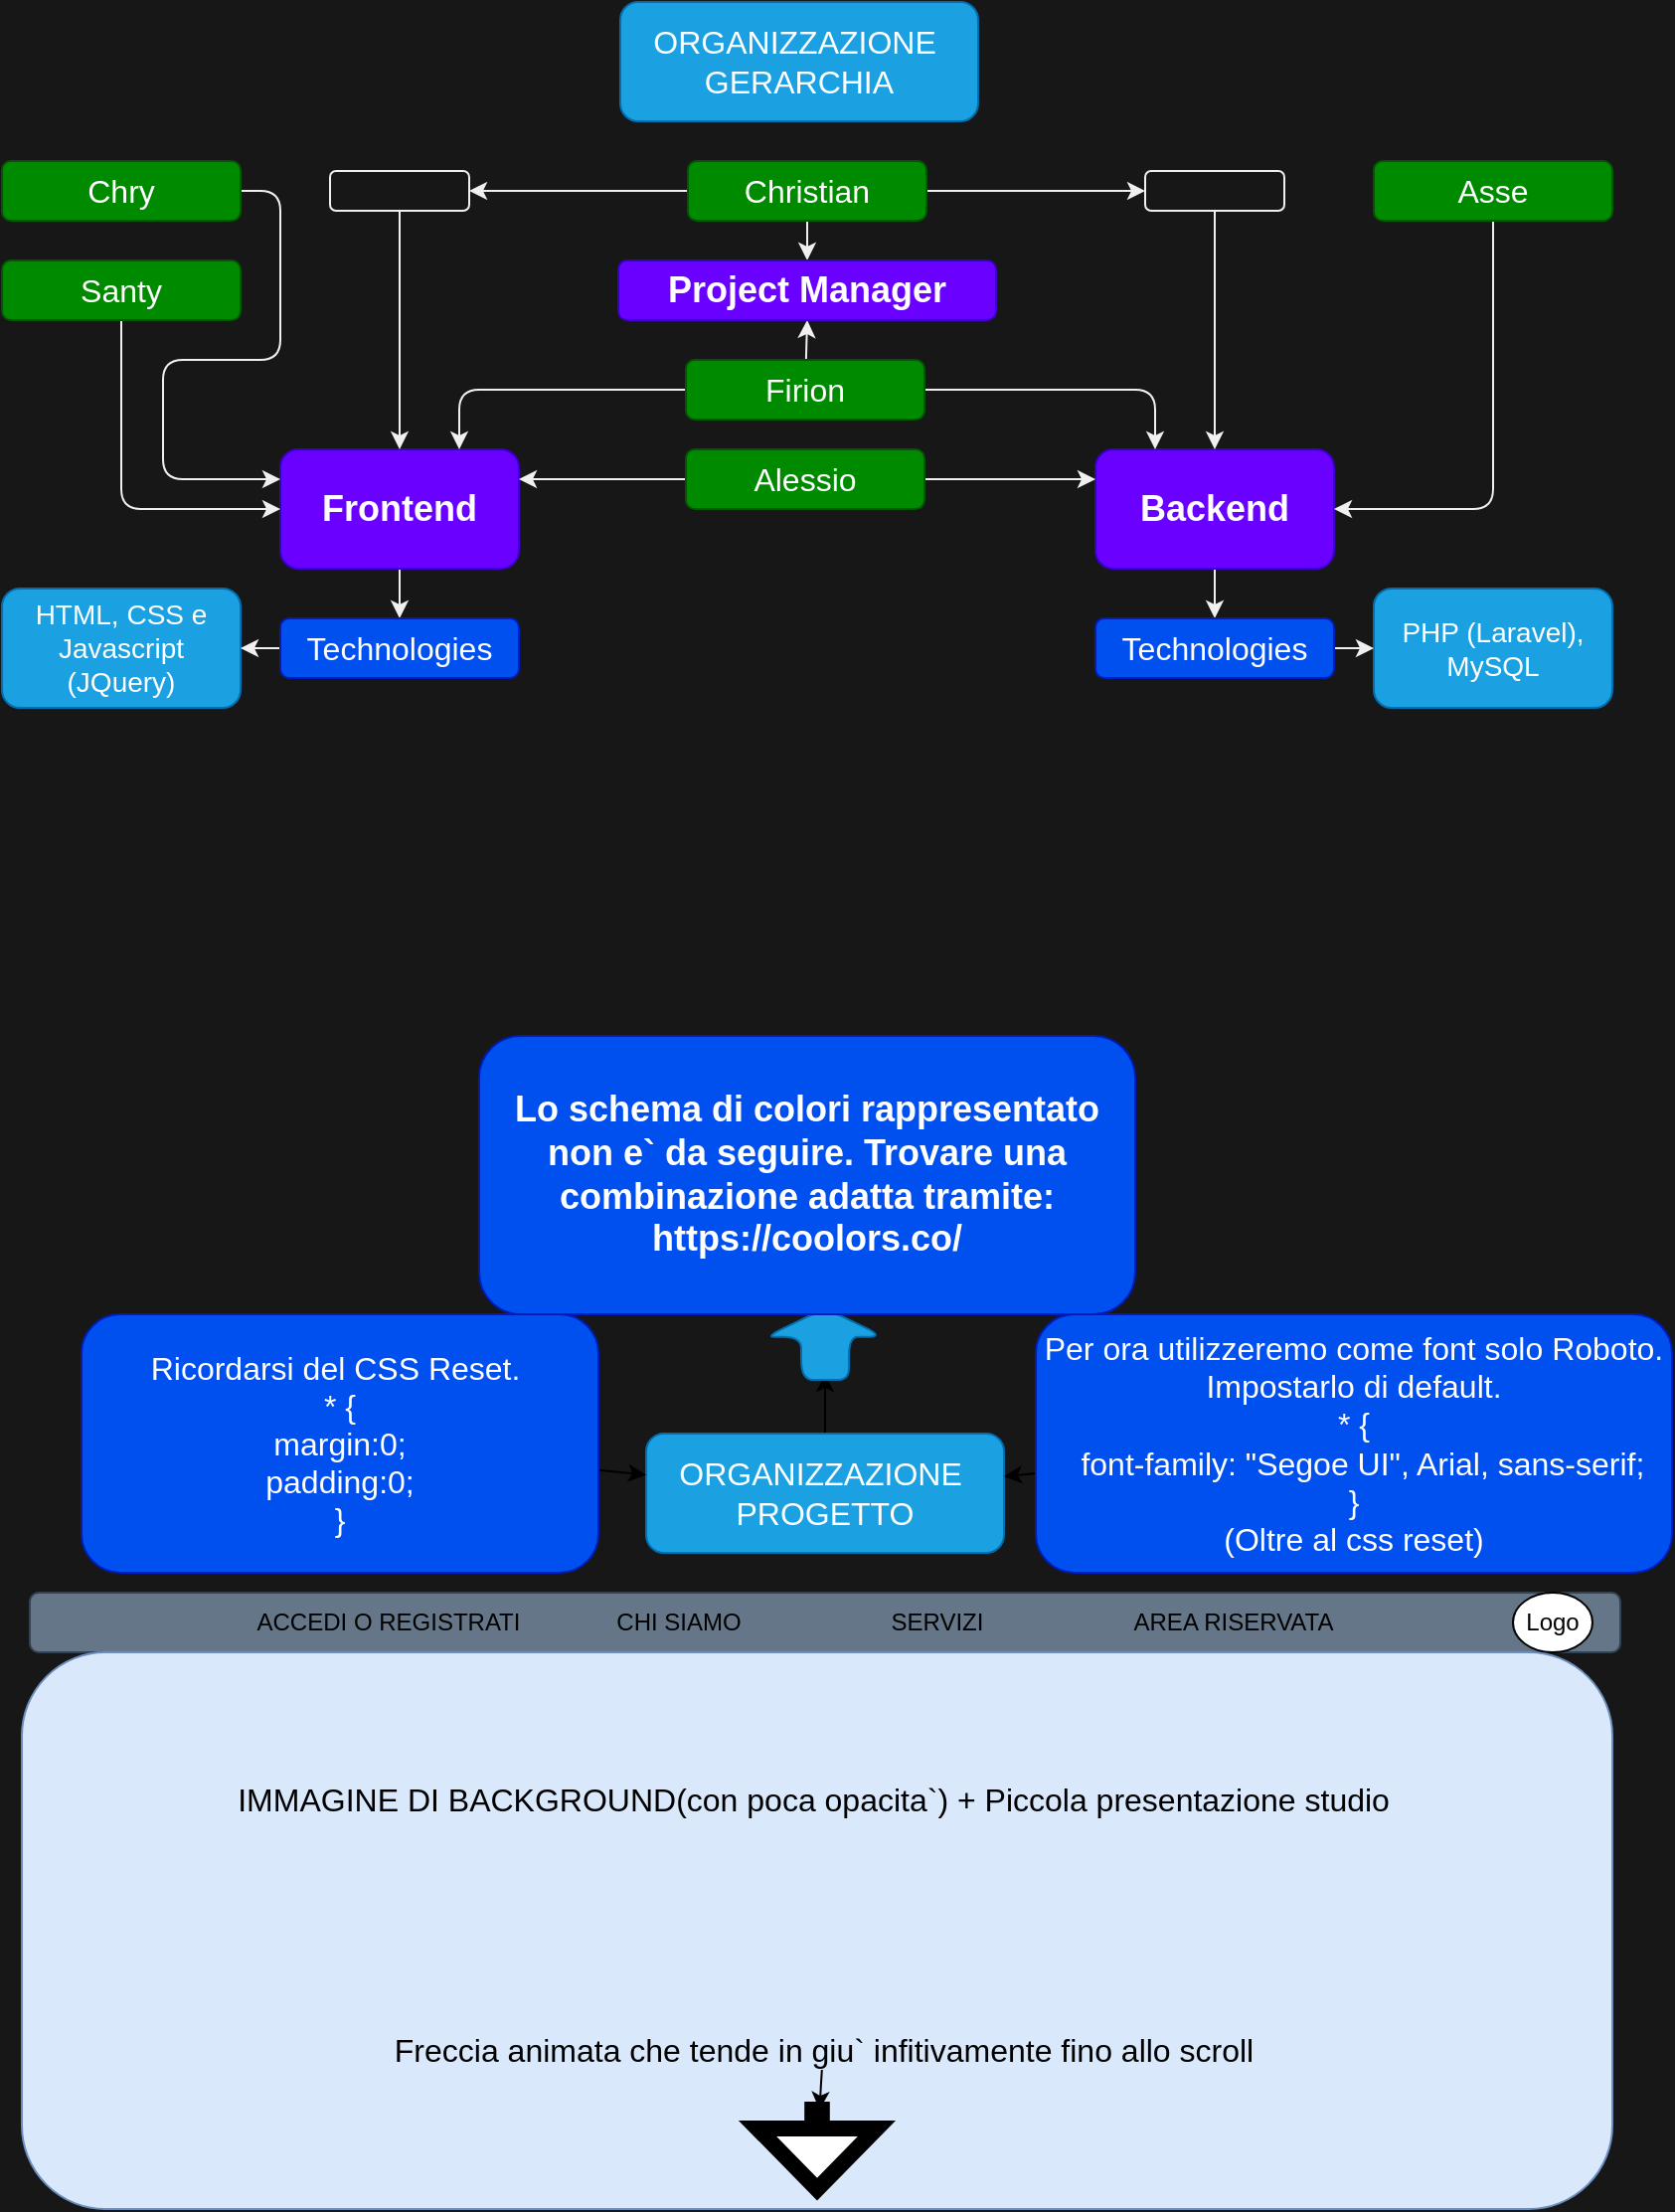 <mxfile>
    <diagram id="92ppm5Bq0KZcBIVI3CHu" name="Pagina-1">
        <mxGraphModel dx="840" dy="1579" grid="1" gridSize="10" guides="1" tooltips="1" connect="1" arrows="1" fold="1" page="1" pageScale="1" pageWidth="827" pageHeight="1169" background="#171717" math="0" shadow="0">
            <root>
                <mxCell id="0"/>
                <mxCell id="1" parent="0"/>
                <mxCell id="89" value="" style="edgeStyle=none;html=1;fontSize=16;fontColor=#000000;" parent="1" source="62" edge="1">
                    <mxGeometry relative="1" as="geometry">
                        <mxPoint x="414" y="350" as="targetPoint"/>
                    </mxGeometry>
                </mxCell>
                <mxCell id="62" value="ORGANIZZAZIONE&amp;nbsp;&lt;br&gt;PROGETTO" style="rounded=1;whiteSpace=wrap;html=1;fontSize=16;labelBorderColor=none;labelBackgroundColor=none;fillColor=#1ba1e2;strokeColor=#006EAF;fontColor=#ffffff;" parent="1" vertex="1">
                    <mxGeometry x="324" y="380" width="180" height="60" as="geometry"/>
                </mxCell>
                <mxCell id="63" value="&amp;nbsp; &amp;nbsp; &amp;nbsp; &amp;nbsp; &amp;nbsp; &amp;nbsp; &amp;nbsp; &amp;nbsp; &amp;nbsp; &amp;nbsp; &amp;nbsp; &amp;nbsp; &amp;nbsp; &amp;nbsp; &amp;nbsp; &amp;nbsp; &amp;nbsp; &amp;nbsp; &amp;nbsp; &amp;nbsp; &amp;nbsp; &amp;nbsp; &amp;nbsp; &amp;nbsp; &amp;nbsp; &amp;nbsp; &amp;nbsp; &amp;nbsp; &amp;nbsp; &amp;nbsp; &amp;nbsp; &amp;nbsp; &amp;nbsp; &amp;nbsp; &amp;nbsp; &amp;nbsp; &amp;nbsp; &amp;nbsp; &amp;nbsp; &amp;nbsp; &amp;nbsp; &amp;nbsp; &amp;nbsp; &amp;nbsp; &amp;nbsp; &amp;nbsp; &amp;nbsp; &amp;nbsp; &amp;nbsp; &amp;nbsp; &amp;nbsp; &amp;nbsp; &amp;nbsp; &amp;nbsp; &amp;nbsp; &amp;nbsp; &amp;nbsp; &amp;nbsp; &amp;nbsp; &amp;nbsp; &amp;nbsp; &amp;nbsp; &amp;nbsp; &amp;nbsp; &amp;nbsp; &amp;nbsp; &amp;nbsp; &amp;nbsp; &amp;nbsp; &amp;nbsp; &amp;nbsp; &amp;nbsp; &amp;nbsp; &amp;nbsp; &amp;nbsp; &amp;nbsp; &amp;nbsp; &amp;nbsp; &amp;nbsp; &amp;nbsp; &amp;nbsp; &amp;nbsp; &amp;nbsp; &amp;nbsp; &amp;nbsp; &amp;nbsp; &amp;nbsp; &amp;nbsp; &lt;br&gt;&amp;nbsp; &amp;nbsp; &amp;nbsp; &amp;nbsp; &amp;nbsp; &amp;nbsp; &amp;nbsp; &amp;nbsp; &amp;nbsp; &amp;nbsp; &amp;nbsp; &amp;nbsp; &amp;nbsp; &amp;nbsp; &amp;nbsp; &amp;nbsp; &amp;nbsp; &amp;nbsp; &amp;nbsp; &amp;nbsp; &amp;nbsp; &amp;nbsp; &amp;nbsp; &amp;nbsp; &amp;nbsp; &amp;nbsp; &amp;nbsp; &amp;nbsp; &amp;nbsp; &amp;nbsp; &amp;nbsp; &amp;nbsp; &amp;nbsp; &amp;nbsp; &amp;nbsp; &amp;nbsp; &amp;nbsp; &amp;nbsp; &amp;nbsp; &amp;nbsp; &amp;nbsp; &amp;nbsp; &amp;nbsp; &amp;nbsp; &amp;nbsp; &amp;nbsp; &amp;nbsp; &amp;nbsp; &amp;nbsp; &amp;nbsp; &amp;nbsp; &amp;nbsp; &amp;nbsp; &amp;nbsp; &amp;nbsp; &amp;nbsp; &amp;nbsp; &amp;nbsp; &amp;nbsp; &amp;nbsp; &amp;nbsp;&amp;nbsp;&lt;br&gt;&amp;nbsp; &amp;nbsp; &amp;nbsp; &amp;nbsp; &amp;nbsp; &amp;nbsp; &amp;nbsp; &amp;nbsp; &amp;nbsp; &amp;nbsp; &amp;nbsp; &amp;nbsp; &amp;nbsp; &amp;nbsp; &amp;nbsp; &amp;nbsp; &amp;nbsp; &amp;nbsp; &amp;nbsp; &amp;nbsp; &amp;nbsp; &amp;nbsp; &amp;nbsp; &amp;nbsp; &amp;nbsp; &amp;nbsp; &amp;nbsp; &amp;nbsp; &amp;nbsp; &amp;nbsp; &amp;nbsp; &amp;nbsp; &amp;nbsp; &amp;nbsp; &amp;nbsp; &amp;nbsp; &amp;nbsp; &amp;nbsp; &amp;nbsp; &amp;nbsp; &amp;nbsp; &amp;nbsp; &amp;nbsp; &amp;nbsp; &amp;nbsp; &amp;nbsp; &amp;nbsp; &amp;nbsp; &amp;nbsp; &amp;nbsp; &amp;nbsp; &amp;nbsp; &amp;nbsp; &amp;nbsp; &amp;nbsp; &amp;nbsp; &amp;nbsp; &amp;nbsp; &lt;br&gt;&amp;nbsp; &amp;nbsp; &amp;nbsp; &amp;nbsp; &amp;nbsp; &amp;nbsp; &amp;nbsp; &amp;nbsp; &amp;nbsp; &amp;nbsp; &amp;nbsp; &amp;nbsp; &amp;nbsp; &amp;nbsp; &amp;nbsp; &amp;nbsp; &amp;nbsp; &amp;nbsp; &amp;nbsp; &amp;nbsp; &amp;nbsp; &amp;nbsp; &amp;nbsp; &amp;nbsp; &amp;nbsp; &amp;nbsp; &amp;nbsp; &amp;nbsp; &amp;nbsp; &amp;nbsp; &amp;nbsp; &amp;nbsp; &amp;nbsp; &amp;nbsp; &amp;nbsp; &amp;nbsp; &amp;nbsp; &amp;nbsp; &amp;nbsp; &amp;nbsp; &amp;nbsp; &amp;nbsp; &amp;nbsp; &amp;nbsp; &amp;nbsp; &amp;nbsp; &amp;nbsp; &amp;nbsp; &amp;nbsp; &amp;nbsp; &amp;nbsp; &amp;nbsp; &amp;nbsp; &amp;nbsp; &amp;nbsp; &amp;nbsp; &amp;nbsp;&amp;nbsp;&lt;br&gt;&amp;nbsp; &amp;nbsp; &amp;nbsp; &amp;nbsp; &amp;nbsp; &amp;nbsp; &amp;nbsp; &amp;nbsp; &amp;nbsp; &amp;nbsp; &amp;nbsp; &amp;nbsp; &amp;nbsp; &amp;nbsp; &amp;nbsp; &amp;nbsp; &amp;nbsp; &amp;nbsp; &amp;nbsp; &amp;nbsp; &amp;nbsp; &amp;nbsp; &amp;nbsp; &amp;nbsp; &amp;nbsp; &amp;nbsp; &amp;nbsp;&lt;br&gt;&amp;nbsp; &amp;nbsp; &amp;nbsp; &amp;nbsp; &amp;nbsp; &amp;nbsp; &amp;nbsp; &amp;nbsp; &amp;nbsp; &amp;nbsp; &amp;nbsp; &amp;nbsp; &amp;nbsp; &amp;nbsp; &amp;nbsp; &amp;nbsp; &amp;nbsp; &amp;nbsp; &amp;nbsp; &amp;nbsp; &amp;nbsp; &amp;nbsp; &amp;nbsp; &amp;nbsp; &amp;nbsp; &amp;nbsp; &amp;nbsp; &amp;nbsp; &amp;nbsp; &amp;nbsp; &amp;nbsp; &amp;nbsp; &amp;nbsp; &amp;nbsp; &amp;nbsp; &amp;nbsp; &amp;nbsp; &amp;nbsp; &amp;nbsp; &amp;nbsp; &amp;nbsp; &amp;nbsp; &amp;nbsp; &amp;nbsp; &amp;nbsp; &amp;nbsp; &amp;nbsp; &amp;nbsp; &amp;nbsp; &amp;nbsp; &amp;nbsp; &amp;nbsp; &amp;nbsp; &amp;nbsp; &amp;nbsp; &amp;nbsp; &amp;nbsp; &amp;nbsp; &amp;nbsp; &amp;nbsp; &amp;nbsp; &amp;nbsp; &amp;nbsp; &amp;nbsp; &amp;nbsp; &amp;nbsp; &amp;nbsp; &amp;nbsp; &amp;nbsp; &amp;nbsp; &amp;nbsp; &amp;nbsp; &amp;nbsp; &amp;nbsp; &amp;nbsp;" style="rounded=1;whiteSpace=wrap;html=1;fontSize=16;labelBorderColor=none;labelBackgroundColor=none;fillColor=#647687;fontColor=#ffffff;strokeColor=#314354;" parent="1" vertex="1">
                    <mxGeometry x="14" y="460" width="800" height="30" as="geometry"/>
                </mxCell>
                <mxCell id="66" value="Logo" style="ellipse;whiteSpace=wrap;html=1;" parent="1" vertex="1">
                    <mxGeometry x="760" y="460" width="40" height="30" as="geometry"/>
                </mxCell>
                <mxCell id="67" value="AREA RISERVATA" style="text;html=1;resizable=0;autosize=1;align=center;verticalAlign=middle;points=[];fillColor=none;strokeColor=none;rounded=0;" parent="1" vertex="1">
                    <mxGeometry x="559" y="465" width="120" height="20" as="geometry"/>
                </mxCell>
                <mxCell id="68" value="SERVIZI" style="text;html=1;resizable=0;autosize=1;align=center;verticalAlign=middle;points=[];fillColor=none;strokeColor=none;rounded=0;" parent="1" vertex="1">
                    <mxGeometry x="440" y="465" width="60" height="20" as="geometry"/>
                </mxCell>
                <mxCell id="69" value="CHI SIAMO" style="text;html=1;resizable=0;autosize=1;align=center;verticalAlign=middle;points=[];fillColor=none;strokeColor=none;rounded=0;" parent="1" vertex="1">
                    <mxGeometry x="300" y="465" width="80" height="20" as="geometry"/>
                </mxCell>
                <mxCell id="72" value="ACCEDI O REGISTRATI" style="text;html=1;resizable=0;autosize=1;align=center;verticalAlign=middle;points=[];fillColor=none;strokeColor=none;rounded=0;" parent="1" vertex="1">
                    <mxGeometry x="119" y="465" width="150" height="20" as="geometry"/>
                </mxCell>
                <mxCell id="76" value="" style="rounded=1;whiteSpace=wrap;html=1;fontSize=16;labelBorderColor=none;labelBackgroundColor=none;fillColor=#dae8fc;strokeColor=#6c8ebf;" parent="1" vertex="1">
                    <mxGeometry x="10" y="490" width="800" height="280" as="geometry"/>
                </mxCell>
                <mxCell id="79" value="&lt;p style=&quot;line-height: 1.4&quot;&gt;&lt;font style=&quot;font-size: 16px&quot;&gt;IMMAGINE DI BACKGROUND(con poca opacita`) + Piccola presentazione studio&amp;nbsp;&lt;/font&gt;&lt;/p&gt;" style="text;html=1;resizable=0;autosize=1;align=center;verticalAlign=middle;points=[];fillColor=none;strokeColor=none;rounded=0;fontColor=#000000;perimeterSpacing=13;strokeWidth=8;" parent="1" vertex="1">
                    <mxGeometry x="110" y="540" width="600" height="50" as="geometry"/>
                </mxCell>
                <mxCell id="87" value="" style="edgeStyle=none;html=1;fontSize=16;fontColor=#000000;" parent="1" source="80" target="86" edge="1">
                    <mxGeometry relative="1" as="geometry"/>
                </mxCell>
                <mxCell id="80" value="Freccia animata che tende in giu` infitivamente fino allo scroll" style="text;html=1;resizable=0;autosize=1;align=center;verticalAlign=middle;points=[];fillColor=none;strokeColor=none;rounded=0;fontSize=16;fontColor=#000000;" parent="1" vertex="1">
                    <mxGeometry x="188" y="680" width="450" height="20" as="geometry"/>
                </mxCell>
                <mxCell id="82" value="" style="edgeStyle=none;html=1;fontSize=16;fontColor=#000000;" parent="1" source="81" target="62" edge="1">
                    <mxGeometry relative="1" as="geometry"/>
                </mxCell>
                <mxCell id="81" value="Per ora utilizzeremo come font solo Roboto. Impostarlo di default.&lt;br&gt;* {&lt;br&gt;&lt;div&gt;&amp;nbsp; font-family: &quot;Segoe UI&quot;, Arial, sans-serif;&lt;/div&gt;}&lt;br&gt;(Oltre al css reset)" style="rounded=1;whiteSpace=wrap;html=1;fontSize=16;labelBorderColor=none;labelBackgroundColor=none;fillColor=#0050ef;strokeColor=#001DBC;fontColor=#ffffff;" parent="1" vertex="1">
                    <mxGeometry x="520" y="320" width="320" height="130" as="geometry"/>
                </mxCell>
                <mxCell id="84" value="" style="edgeStyle=none;html=1;fontSize=16;fontColor=#000000;" parent="1" source="83" target="62" edge="1">
                    <mxGeometry relative="1" as="geometry"/>
                </mxCell>
                <mxCell id="83" value="Ricordarsi del CSS Reset.&amp;nbsp;&lt;br&gt;* {&lt;br&gt;margin:0;&lt;br&gt;padding:0;&lt;br&gt;}" style="rounded=1;whiteSpace=wrap;html=1;fontSize=16;labelBorderColor=none;labelBackgroundColor=none;fillColor=#0050ef;strokeColor=#001DBC;fontColor=#ffffff;" parent="1" vertex="1">
                    <mxGeometry x="40" y="320" width="260" height="130" as="geometry"/>
                </mxCell>
                <mxCell id="86" value="" style="shape=singleArrow;whiteSpace=wrap;html=1;arrowWidth=0.08;arrowSize=0.763;fontSize=16;fontColor=#000000;strokeWidth=8;gradientColor=none;rotation=90;" parent="1" vertex="1">
                    <mxGeometry x="390" y="710" width="40" height="60" as="geometry"/>
                </mxCell>
                <mxCell id="88" value="" style="shape=singleArrow;whiteSpace=wrap;html=1;arrowWidth=0.4;arrowSize=0.4;fontSize=16;fillColor=#1ba1e2;strokeColor=#006EAF;fontColor=#ffffff;rounded=1;labelBorderColor=none;labelBackgroundColor=none;rotation=-90;" parent="1" vertex="1">
                    <mxGeometry x="396" y="305" width="36" height="60" as="geometry"/>
                </mxCell>
                <mxCell id="90" value="Lo schema di colori rappresentato non e` da seguire. Trovare una combinazione adatta tramite: https://coolors.co/" style="rounded=1;whiteSpace=wrap;html=1;fontStyle=1;fontSize=18;labelBorderColor=none;labelBackgroundColor=none;fillColor=#0050ef;strokeColor=#001DBC;fontColor=#ffffff;" parent="1" vertex="1">
                    <mxGeometry x="240" y="180" width="330" height="140" as="geometry"/>
                </mxCell>
                <mxCell id="186" style="edgeStyle=none;html=1;entryX=0.5;entryY=0;entryDx=0;entryDy=0;fontSize=16;labelBorderColor=none;labelBackgroundColor=none;fillColor=none;fontColor=#F0F0F0;strokeColor=#F0F0F0;" parent="1" source="187" target="196" edge="1">
                    <mxGeometry relative="1" as="geometry"/>
                </mxCell>
                <mxCell id="187" value="Backend" style="rounded=1;whiteSpace=wrap;html=1;fontStyle=1;fontSize=18;labelBorderColor=none;labelBackgroundColor=none;fillColor=#6a00ff;strokeColor=#3700CC;fontColor=#ffffff;" parent="1" vertex="1">
                    <mxGeometry x="550" y="-115" width="120" height="60" as="geometry"/>
                </mxCell>
                <mxCell id="188" style="edgeStyle=none;html=1;exitX=0.5;exitY=1;exitDx=0;exitDy=0;fontSize=18;exitPerimeter=0;entryX=0.5;entryY=1;entryDx=0;entryDy=0;labelBorderColor=none;labelBackgroundColor=none;fillColor=none;fontColor=#F0F0F0;strokeColor=#F0F0F0;" parent="1" source="190" target="190" edge="1">
                    <mxGeometry relative="1" as="geometry">
                        <mxPoint x="208" y="-100" as="targetPoint"/>
                    </mxGeometry>
                </mxCell>
                <mxCell id="189" style="edgeStyle=none;html=1;fontSize=16;labelBorderColor=none;labelBackgroundColor=none;fillColor=none;fontColor=#F0F0F0;strokeColor=#F0F0F0;" parent="1" source="190" target="194" edge="1">
                    <mxGeometry relative="1" as="geometry"/>
                </mxCell>
                <mxCell id="190" value="Frontend" style="rounded=1;whiteSpace=wrap;html=1;fontStyle=1;fontSize=18;labelBorderColor=none;labelBackgroundColor=none;fillColor=#6a00ff;strokeColor=#3700CC;fontColor=#ffffff;" parent="1" vertex="1">
                    <mxGeometry x="140" y="-115" width="120" height="60" as="geometry"/>
                </mxCell>
                <mxCell id="191" value="HTML, CSS e Javascript (JQuery)" style="rounded=1;whiteSpace=wrap;html=1;fontSize=14;labelBorderColor=none;labelBackgroundColor=none;fillColor=#1ba1e2;strokeColor=#006EAF;fontColor=#ffffff;" parent="1" vertex="1">
                    <mxGeometry y="-45" width="120" height="60" as="geometry"/>
                </mxCell>
                <mxCell id="192" value="PHP (Laravel),&lt;br&gt;MySQL" style="rounded=1;whiteSpace=wrap;html=1;fontSize=14;labelBorderColor=none;labelBackgroundColor=none;fillColor=#1ba1e2;strokeColor=#006EAF;fontColor=#ffffff;" parent="1" vertex="1">
                    <mxGeometry x="690" y="-45" width="120" height="60" as="geometry"/>
                </mxCell>
                <mxCell id="193" style="edgeStyle=none;html=1;fontSize=16;labelBorderColor=none;labelBackgroundColor=none;fillColor=none;fontColor=#F0F0F0;strokeColor=#F0F0F0;" parent="1" source="194" target="191" edge="1">
                    <mxGeometry relative="1" as="geometry"/>
                </mxCell>
                <mxCell id="194" value="Technologies" style="rounded=1;whiteSpace=wrap;html=1;fontSize=16;labelBorderColor=none;labelBackgroundColor=none;fillColor=#0050ef;strokeColor=#001DBC;fontColor=#ffffff;" parent="1" vertex="1">
                    <mxGeometry x="140" y="-30" width="120" height="30" as="geometry"/>
                </mxCell>
                <mxCell id="195" style="edgeStyle=none;html=1;fontSize=16;labelBorderColor=none;labelBackgroundColor=none;fillColor=none;fontColor=#F0F0F0;strokeColor=#F0F0F0;" parent="1" source="196" target="192" edge="1">
                    <mxGeometry relative="1" as="geometry"/>
                </mxCell>
                <mxCell id="196" value="Technologies" style="rounded=1;whiteSpace=wrap;html=1;fontSize=16;labelBorderColor=none;labelBackgroundColor=none;fillColor=#0050ef;strokeColor=#001DBC;fontColor=#ffffff;" parent="1" vertex="1">
                    <mxGeometry x="550" y="-30" width="120" height="30" as="geometry"/>
                </mxCell>
                <mxCell id="197" style="edgeStyle=none;html=1;entryX=0.5;entryY=0;entryDx=0;entryDy=0;fontSize=14;labelBorderColor=none;labelBackgroundColor=none;fillColor=none;fontColor=#F0F0F0;strokeColor=#F0F0F0;" parent="1" source="200" target="212" edge="1">
                    <mxGeometry relative="1" as="geometry"/>
                </mxCell>
                <mxCell id="198" style="edgeStyle=none;html=1;entryX=1;entryY=0.5;entryDx=0;entryDy=0;labelBackgroundColor=none;labelBorderColor=none;fontSize=14;fillColor=none;fontColor=#F0F0F0;strokeColor=#F0F0F0;" parent="1" source="200" target="214" edge="1">
                    <mxGeometry relative="1" as="geometry"/>
                </mxCell>
                <mxCell id="199" style="edgeStyle=none;html=1;entryX=0;entryY=0.5;entryDx=0;entryDy=0;labelBackgroundColor=none;labelBorderColor=none;fontSize=14;fillColor=none;fontColor=#F0F0F0;strokeColor=#F0F0F0;" parent="1" source="200" target="216" edge="1">
                    <mxGeometry relative="1" as="geometry"/>
                </mxCell>
                <mxCell id="200" value="Christian" style="rounded=1;whiteSpace=wrap;html=1;fontSize=16;labelBorderColor=none;labelBackgroundColor=none;fillColor=#008a00;strokeColor=#005700;fontColor=#ffffff;" parent="1" vertex="1">
                    <mxGeometry x="345" y="-260" width="120" height="30" as="geometry"/>
                </mxCell>
                <mxCell id="201" style="edgeStyle=none;html=1;entryX=1;entryY=0.25;entryDx=0;entryDy=0;fontSize=14;labelBorderColor=none;labelBackgroundColor=none;fillColor=none;fontColor=#F0F0F0;strokeColor=#F0F0F0;" parent="1" source="203" target="190" edge="1">
                    <mxGeometry relative="1" as="geometry"/>
                </mxCell>
                <mxCell id="202" style="edgeStyle=none;html=1;entryX=0;entryY=0.25;entryDx=0;entryDy=0;fontSize=14;labelBorderColor=none;labelBackgroundColor=none;fillColor=none;fontColor=#F0F0F0;strokeColor=#F0F0F0;" parent="1" source="203" target="187" edge="1">
                    <mxGeometry relative="1" as="geometry"/>
                </mxCell>
                <mxCell id="203" value="Alessio" style="rounded=1;whiteSpace=wrap;html=1;fontSize=16;labelBorderColor=none;labelBackgroundColor=none;fillColor=#008a00;strokeColor=#005700;fontColor=#ffffff;" parent="1" vertex="1">
                    <mxGeometry x="344" y="-115" width="120" height="30" as="geometry"/>
                </mxCell>
                <mxCell id="204" style="edgeStyle=none;html=1;entryX=1;entryY=0.5;entryDx=0;entryDy=0;strokeColor=#F0F0F0;" parent="1" source="205" target="187" edge="1">
                    <mxGeometry relative="1" as="geometry">
                        <Array as="points">
                            <mxPoint x="750" y="-85"/>
                        </Array>
                    </mxGeometry>
                </mxCell>
                <mxCell id="205" value="Asse" style="rounded=1;whiteSpace=wrap;html=1;fontSize=16;labelBorderColor=none;labelBackgroundColor=none;fillColor=#008a00;strokeColor=#005700;fontColor=#ffffff;" parent="1" vertex="1">
                    <mxGeometry x="690" y="-260" width="120" height="30" as="geometry"/>
                </mxCell>
                <mxCell id="206" style="edgeStyle=none;html=1;entryX=0.75;entryY=0;entryDx=0;entryDy=0;fontSize=14;labelBorderColor=none;labelBackgroundColor=none;fillColor=none;fontColor=#F0F0F0;strokeColor=#F0F0F0;" parent="1" source="209" target="190" edge="1">
                    <mxGeometry relative="1" as="geometry">
                        <Array as="points">
                            <mxPoint x="230" y="-145"/>
                        </Array>
                    </mxGeometry>
                </mxCell>
                <mxCell id="207" style="edgeStyle=none;html=1;entryX=0.25;entryY=0;entryDx=0;entryDy=0;fontSize=14;labelBorderColor=none;labelBackgroundColor=none;fillColor=none;fontColor=#F0F0F0;strokeColor=#F0F0F0;" parent="1" source="209" target="187" edge="1">
                    <mxGeometry relative="1" as="geometry">
                        <Array as="points">
                            <mxPoint x="580" y="-145"/>
                        </Array>
                    </mxGeometry>
                </mxCell>
                <mxCell id="208" style="edgeStyle=none;html=1;entryX=0.5;entryY=1;entryDx=0;entryDy=0;fontSize=14;labelBorderColor=none;labelBackgroundColor=none;fillColor=none;fontColor=#F0F0F0;strokeColor=#F0F0F0;" parent="1" source="209" target="212" edge="1">
                    <mxGeometry relative="1" as="geometry"/>
                </mxCell>
                <mxCell id="209" value="Firion" style="rounded=1;whiteSpace=wrap;html=1;fontSize=16;labelBorderColor=none;labelBackgroundColor=none;fillColor=#008a00;strokeColor=#005700;fontColor=#ffffff;" parent="1" vertex="1">
                    <mxGeometry x="344" y="-160" width="120" height="30" as="geometry"/>
                </mxCell>
                <mxCell id="210" style="edgeStyle=none;html=1;entryX=0;entryY=0.5;entryDx=0;entryDy=0;strokeColor=#F0F0F0;" parent="1" source="211" target="190" edge="1">
                    <mxGeometry relative="1" as="geometry">
                        <Array as="points">
                            <mxPoint x="60" y="-85"/>
                        </Array>
                    </mxGeometry>
                </mxCell>
                <mxCell id="211" value="Santy" style="rounded=1;whiteSpace=wrap;html=1;fontSize=16;labelBorderColor=none;labelBackgroundColor=none;fillColor=#008a00;strokeColor=#005700;fontColor=#ffffff;" parent="1" vertex="1">
                    <mxGeometry y="-210" width="120" height="30" as="geometry"/>
                </mxCell>
                <mxCell id="212" value="Project Manager" style="rounded=1;whiteSpace=wrap;html=1;fontStyle=1;fontSize=18;labelBorderColor=none;labelBackgroundColor=none;fillColor=#6a00ff;strokeColor=#3700CC;fontColor=#ffffff;" parent="1" vertex="1">
                    <mxGeometry x="310" y="-210" width="190" height="30" as="geometry"/>
                </mxCell>
                <mxCell id="213" style="edgeStyle=none;html=1;entryX=0.5;entryY=0;entryDx=0;entryDy=0;labelBackgroundColor=none;labelBorderColor=none;fontSize=14;fillColor=none;fontColor=#F0F0F0;strokeColor=#F0F0F0;" parent="1" source="214" target="190" edge="1">
                    <mxGeometry relative="1" as="geometry"/>
                </mxCell>
                <mxCell id="214" value="" style="rounded=1;whiteSpace=wrap;html=1;fontSize=14;labelBorderColor=none;labelBackgroundColor=none;fillColor=none;fontStyle=0;strokeColor=#F0F0F0;fontColor=#F0F0F0;" parent="1" vertex="1">
                    <mxGeometry x="165" y="-255" width="70" height="20" as="geometry"/>
                </mxCell>
                <mxCell id="215" style="edgeStyle=none;html=1;entryX=0.5;entryY=0;entryDx=0;entryDy=0;labelBackgroundColor=none;labelBorderColor=none;fontSize=14;fillColor=none;fontColor=#F0F0F0;strokeColor=#F0F0F0;" parent="1" source="216" target="187" edge="1">
                    <mxGeometry relative="1" as="geometry"/>
                </mxCell>
                <mxCell id="216" value="" style="rounded=1;whiteSpace=wrap;html=1;fontSize=14;labelBorderColor=none;labelBackgroundColor=none;fillColor=none;fontStyle=0;strokeColor=#F0F0F0;fontColor=#F0F0F0;" parent="1" vertex="1">
                    <mxGeometry x="575" y="-255" width="70" height="20" as="geometry"/>
                </mxCell>
                <mxCell id="217" style="edgeStyle=none;html=1;exitX=1;exitY=0.5;exitDx=0;exitDy=0;entryX=0;entryY=0.25;entryDx=0;entryDy=0;strokeColor=#F0F0F0;" parent="1" source="218" target="190" edge="1">
                    <mxGeometry relative="1" as="geometry">
                        <Array as="points">
                            <mxPoint x="140" y="-245"/>
                            <mxPoint x="140" y="-160"/>
                            <mxPoint x="81" y="-160"/>
                            <mxPoint x="81" y="-100"/>
                        </Array>
                    </mxGeometry>
                </mxCell>
                <mxCell id="218" value="Chry" style="rounded=1;whiteSpace=wrap;html=1;fontSize=16;labelBorderColor=none;labelBackgroundColor=none;fillColor=#008a00;strokeColor=#005700;fontColor=#ffffff;" parent="1" vertex="1">
                    <mxGeometry y="-260" width="120" height="30" as="geometry"/>
                </mxCell>
                <mxCell id="219" value="ORGANIZZAZIONE&amp;nbsp;&lt;br&gt;GERARCHIA" style="rounded=1;whiteSpace=wrap;html=1;fontSize=16;labelBorderColor=none;labelBackgroundColor=none;fillColor=#1ba1e2;strokeColor=#006EAF;fontColor=#ffffff;" parent="1" vertex="1">
                    <mxGeometry x="311" y="-340" width="180" height="60" as="geometry"/>
                </mxCell>
            </root>
        </mxGraphModel>
    </diagram>
    <diagram id="3E1JchEHdGY3Iyau-Ern" name="Page-2">
        <mxGraphModel dx="1627" dy="1925" grid="1" gridSize="10" guides="1" tooltips="1" connect="1" arrows="1" fold="1" page="1" pageScale="1" pageWidth="827" pageHeight="1169" math="0" shadow="0">
            <root>
                <mxCell id="QWe2gDuPtWb-ztIX0gC6-0"/>
                <mxCell id="QWe2gDuPtWb-ztIX0gC6-1" parent="QWe2gDuPtWb-ztIX0gC6-0"/>
                <mxCell id="QWe2gDuPtWb-ztIX0gC6-2" value="Processo di login, registrazione e logout" style="rounded=1;whiteSpace=wrap;html=1;fontSize=16;labelBorderColor=none;labelBackgroundColor=none;fillColor=#1ba1e2;strokeColor=#006EAF;fontColor=#ffffff;" vertex="1" parent="QWe2gDuPtWb-ztIX0gC6-1">
                    <mxGeometry x="200" y="-60" width="280" height="110" as="geometry"/>
                </mxCell>
                <mxCell id="QWe2gDuPtWb-ztIX0gC6-12" value="" style="edgeStyle=none;html=1;" edge="1" parent="QWe2gDuPtWb-ztIX0gC6-1" source="QWe2gDuPtWb-ztIX0gC6-3" target="QWe2gDuPtWb-ztIX0gC6-11">
                    <mxGeometry relative="1" as="geometry"/>
                </mxCell>
                <mxCell id="QWe2gDuPtWb-ztIX0gC6-17" value="" style="edgeStyle=none;html=1;" edge="1" parent="QWe2gDuPtWb-ztIX0gC6-1" source="QWe2gDuPtWb-ztIX0gC6-3" target="QWe2gDuPtWb-ztIX0gC6-15">
                    <mxGeometry relative="1" as="geometry"/>
                </mxCell>
                <mxCell id="QWe2gDuPtWb-ztIX0gC6-3" value="Cliente&lt;br&gt;(users)" style="rounded=1;whiteSpace=wrap;html=1;fontSize=16;labelBorderColor=none;labelBackgroundColor=none;fillColor=#6a00ff;strokeColor=#3700CC;fontColor=#ffffff;align=center;" vertex="1" parent="QWe2gDuPtWb-ztIX0gC6-1">
                    <mxGeometry x="260" y="250" width="120" height="80" as="geometry"/>
                </mxCell>
                <mxCell id="QWe2gDuPtWb-ztIX0gC6-4" value="Avvocato" style="rounded=1;whiteSpace=wrap;html=1;fontSize=16;labelBorderColor=none;labelBackgroundColor=none;fillColor=#0050ef;strokeColor=#001DBC;fontColor=#ffffff;align=center;" vertex="1" parent="QWe2gDuPtWb-ztIX0gC6-1">
                    <mxGeometry x="2530" y="250" width="120" height="80" as="geometry"/>
                </mxCell>
                <mxCell id="BBGTiT0QTnBTY6sBlsY7-1" value="" style="edgeStyle=none;html=1;fontSize=15;" edge="1" parent="QWe2gDuPtWb-ztIX0gC6-1" source="QWe2gDuPtWb-ztIX0gC6-11" target="BBGTiT0QTnBTY6sBlsY7-0">
                    <mxGeometry relative="1" as="geometry"/>
                </mxCell>
                <mxCell id="QWe2gDuPtWb-ztIX0gC6-11" value="ACCEDI" style="rounded=1;whiteSpace=wrap;html=1;fontSize=16;labelBorderColor=none;labelBackgroundColor=none;fillColor=#0050ef;strokeColor=#001DBC;fontColor=#ffffff;align=center;" vertex="1" parent="QWe2gDuPtWb-ztIX0gC6-1">
                    <mxGeometry x="1250" y="265" width="80" height="50" as="geometry"/>
                </mxCell>
                <mxCell id="QWe2gDuPtWb-ztIX0gC6-19" value="" style="edgeStyle=none;html=1;" edge="1" parent="QWe2gDuPtWb-ztIX0gC6-1" source="QWe2gDuPtWb-ztIX0gC6-15" target="QWe2gDuPtWb-ztIX0gC6-18">
                    <mxGeometry relative="1" as="geometry"/>
                </mxCell>
                <mxCell id="QWe2gDuPtWb-ztIX0gC6-15" value="REGISTRATI" style="rounded=1;whiteSpace=wrap;html=1;fontSize=16;labelBorderColor=none;labelBackgroundColor=none;fillColor=#6a00ff;strokeColor=#3700CC;fontColor=#ffffff;align=center;" vertex="1" parent="QWe2gDuPtWb-ztIX0gC6-1">
                    <mxGeometry x="270" y="430" width="100" height="50" as="geometry"/>
                </mxCell>
                <mxCell id="QWe2gDuPtWb-ztIX0gC6-25" value="" style="edgeStyle=none;html=1;" edge="1" parent="QWe2gDuPtWb-ztIX0gC6-1" source="QWe2gDuPtWb-ztIX0gC6-18">
                    <mxGeometry relative="1" as="geometry">
                        <mxPoint x="500" y="920" as="targetPoint"/>
                    </mxGeometry>
                </mxCell>
                <mxCell id="QWe2gDuPtWb-ztIX0gC6-30" value="" style="edgeStyle=none;html=1;fontSize=15;entryX=0.5;entryY=0;entryDx=0;entryDy=0;" edge="1" parent="QWe2gDuPtWb-ztIX0gC6-1" source="QWe2gDuPtWb-ztIX0gC6-18" target="QWe2gDuPtWb-ztIX0gC6-32">
                    <mxGeometry relative="1" as="geometry">
                        <mxPoint x="170" y="910" as="targetPoint"/>
                    </mxGeometry>
                </mxCell>
                <mxCell id="QWe2gDuPtWb-ztIX0gC6-18" value="Invio dei dati: Nome, cognome, email e passworld.&lt;br&gt;Spunta il bottone &quot;Accetto la privacy policy&quot;&lt;br&gt;" style="rounded=1;whiteSpace=wrap;html=1;fontSize=16;labelBorderColor=none;labelBackgroundColor=none;fillColor=#6a00ff;strokeColor=#3700CC;fontColor=#ffffff;align=center;" vertex="1" parent="QWe2gDuPtWb-ztIX0gC6-1">
                    <mxGeometry x="180" y="560" width="280" height="80" as="geometry"/>
                </mxCell>
                <mxCell id="QWe2gDuPtWb-ztIX0gC6-24" value="" style="shape=singleArrow;whiteSpace=wrap;html=1;arrowWidth=0.4;arrowSize=0.4;fontSize=16;fillColor=#6a00ff;strokeColor=#3700CC;fontColor=#ffffff;rounded=1;labelBorderColor=none;labelBackgroundColor=none;" vertex="1" parent="QWe2gDuPtWb-ztIX0gC6-1">
                    <mxGeometry x="640" y="570" height="100" as="geometry"/>
                </mxCell>
                <mxCell id="QWe2gDuPtWb-ztIX0gC6-27" value="&lt;p style=&quot;line-height: 1.3 ; font-size: 15px&quot;&gt;SE&lt;br&gt;Lunghezza pw minimo 7 caratteri e max 20, utilizzo obbligatorio di una maiuscola e di un simbolo speciale (*, _, + etc).&lt;br&gt;E verificata la condizione&amp;nbsp;&lt;/p&gt;&lt;p style=&quot;line-height: 1.3 ; font-size: 15px&quot;&gt;di spunta del bottone&lt;/p&gt;" style="ellipse;whiteSpace=wrap;html=1;fillColor=#008a00;fontColor=#ffffff;strokeColor=#005700;strokeWidth=0;perimeterSpacing=2;" vertex="1" parent="QWe2gDuPtWb-ztIX0gC6-1">
                    <mxGeometry x="430" y="650" width="340" height="180" as="geometry"/>
                </mxCell>
                <mxCell id="QWe2gDuPtWb-ztIX0gC6-31" value="SE REQUISITI NON RISPETTATI" style="ellipse;whiteSpace=wrap;html=1;fontSize=15;strokeWidth=0;fillColor=#a20025;fontColor=#ffffff;strokeColor=#6F0000;" vertex="1" parent="QWe2gDuPtWb-ztIX0gC6-1">
                    <mxGeometry x="-10" y="650" width="210" height="160" as="geometry"/>
                </mxCell>
                <mxCell id="QWe2gDuPtWb-ztIX0gC6-32" value="Messaggio del determinato errore." style="rounded=1;whiteSpace=wrap;html=1;fontSize=16;labelBorderColor=none;labelBackgroundColor=none;fillColor=#6a00ff;strokeColor=#3700CC;fontColor=#ffffff;align=center;" vertex="1" parent="QWe2gDuPtWb-ztIX0gC6-1">
                    <mxGeometry x="-10" y="920" width="250" height="70" as="geometry"/>
                </mxCell>
                <mxCell id="QWe2gDuPtWb-ztIX0gC6-37" value="" style="edgeStyle=none;html=1;fontSize=15;entryX=0.5;entryY=0;entryDx=0;entryDy=0;" edge="1" parent="QWe2gDuPtWb-ztIX0gC6-1" source="QWe2gDuPtWb-ztIX0gC6-33" target="QWe2gDuPtWb-ztIX0gC6-39">
                    <mxGeometry relative="1" as="geometry">
                        <mxPoint x="535" y="1110" as="targetPoint"/>
                    </mxGeometry>
                </mxCell>
                <mxCell id="QWe2gDuPtWb-ztIX0gC6-51" value="" style="edgeStyle=none;html=1;fontSize=15;" edge="1" parent="QWe2gDuPtWb-ztIX0gC6-1" source="QWe2gDuPtWb-ztIX0gC6-33">
                    <mxGeometry relative="1" as="geometry">
                        <mxPoint x="245" y="990" as="targetPoint"/>
                        <Array as="points">
                            <mxPoint x="340" y="990"/>
                        </Array>
                    </mxGeometry>
                </mxCell>
                <mxCell id="QWe2gDuPtWb-ztIX0gC6-33" value="Invio email di verifica&amp;nbsp;&lt;br&gt;e messaggio in cui si dice di aprire la posta elettronica e cliccare sul link. La verifica deve avvenire entro 24h.&amp;nbsp;" style="rounded=1;whiteSpace=wrap;html=1;fontSize=16;labelBorderColor=none;labelBackgroundColor=none;fillColor=#6a00ff;strokeColor=#3700CC;fontColor=#ffffff;align=center;" vertex="1" parent="QWe2gDuPtWb-ztIX0gC6-1">
                    <mxGeometry x="410" y="920" width="250" height="140" as="geometry"/>
                </mxCell>
                <mxCell id="QWe2gDuPtWb-ztIX0gC6-39" value="L`utente viene spostato nell`area riservata ai clienti, in cui avra` la possibiita` di caricare documenti e gestire e comunicare con gli avvocati." style="rounded=1;whiteSpace=wrap;html=1;fontSize=16;labelBorderColor=none;labelBackgroundColor=none;fillColor=#6a00ff;strokeColor=#3700CC;fontColor=#ffffff;align=center;" vertex="1" parent="QWe2gDuPtWb-ztIX0gC6-1">
                    <mxGeometry x="410" y="1220" width="250" height="100" as="geometry"/>
                </mxCell>
                <mxCell id="QWe2gDuPtWb-ztIX0gC6-40" value="&lt;font style=&quot;font-size: 15px&quot;&gt;SE&lt;br&gt;LA VERIFICA AVVIENE&amp;nbsp;&lt;br&gt;&lt;/font&gt;" style="ellipse;whiteSpace=wrap;html=1;fillColor=#008a00;fontColor=#ffffff;strokeColor=#005700;strokeWidth=0;perimeterSpacing=2;" vertex="1" parent="QWe2gDuPtWb-ztIX0gC6-1">
                    <mxGeometry x="550" y="1080" width="280" height="100" as="geometry"/>
                </mxCell>
                <mxCell id="QWe2gDuPtWb-ztIX0gC6-49" value="ALTRIMENTI" style="ellipse;whiteSpace=wrap;html=1;fontSize=15;strokeWidth=0;fillColor=#a20025;fontColor=#ffffff;strokeColor=#6F0000;" vertex="1" parent="QWe2gDuPtWb-ztIX0gC6-1">
                    <mxGeometry x="270" y="890" width="110" height="90" as="geometry"/>
                </mxCell>
                <mxCell id="QWe2gDuPtWb-ztIX0gC6-53" value="Area riservata clienti da non confondere con quella&amp;nbsp; riservata agli avvocati." style="rhombus;whiteSpace=wrap;html=1;fontSize=15;strokeWidth=0;" vertex="1" parent="QWe2gDuPtWb-ztIX0gC6-1">
                    <mxGeometry x="660" y="1220" width="280" height="100" as="geometry"/>
                </mxCell>
                <mxCell id="BBGTiT0QTnBTY6sBlsY7-3" value="" style="edgeStyle=none;html=1;fontSize=15;entryX=0.392;entryY=-0.041;entryDx=0;entryDy=0;entryPerimeter=0;startArrow=none;" edge="1" parent="QWe2gDuPtWb-ztIX0gC6-1" source="BBGTiT0QTnBTY6sBlsY7-4" target="BBGTiT0QTnBTY6sBlsY7-7">
                    <mxGeometry relative="1" as="geometry">
                        <mxPoint x="1150" y="650" as="targetPoint"/>
                    </mxGeometry>
                </mxCell>
                <mxCell id="BBGTiT0QTnBTY6sBlsY7-5" value="" style="edgeStyle=none;html=1;fontSize=15;entryX=0.25;entryY=0;entryDx=0;entryDy=0;" edge="1" parent="QWe2gDuPtWb-ztIX0gC6-1" source="BBGTiT0QTnBTY6sBlsY7-0" target="BBGTiT0QTnBTY6sBlsY7-9">
                    <mxGeometry relative="1" as="geometry">
                        <mxPoint x="1430" y="640" as="targetPoint"/>
                    </mxGeometry>
                </mxCell>
                <mxCell id="BBGTiT0QTnBTY6sBlsY7-13" value="" style="edgeStyle=none;html=1;fontSize=15;startArrow=none;" edge="1" parent="QWe2gDuPtWb-ztIX0gC6-1" source="BBGTiT0QTnBTY6sBlsY7-14">
                    <mxGeometry relative="1" as="geometry">
                        <mxPoint x="1000" y="650" as="targetPoint"/>
                    </mxGeometry>
                </mxCell>
                <mxCell id="BBGTiT0QTnBTY6sBlsY7-0" value="Invio dei dati: Email e password" style="rounded=1;whiteSpace=wrap;html=1;fontSize=16;labelBorderColor=none;labelBackgroundColor=none;fillColor=#0050ef;strokeColor=#001DBC;fontColor=#ffffff;align=center;" vertex="1" parent="QWe2gDuPtWb-ztIX0gC6-1">
                    <mxGeometry x="1150" y="370" width="280" height="80" as="geometry"/>
                </mxCell>
                <mxCell id="BBGTiT0QTnBTY6sBlsY7-6" value="SE DATI CORRETTI" style="ellipse;whiteSpace=wrap;html=1;fontSize=15;strokeWidth=0;fillColor=#008a00;fontColor=#ffffff;strokeColor=#005700;" vertex="1" parent="QWe2gDuPtWb-ztIX0gC6-1">
                    <mxGeometry x="1360" y="490" width="140" height="70" as="geometry"/>
                </mxCell>
                <mxCell id="BBGTiT0QTnBTY6sBlsY7-7" value="Messaggio del determinato errore.&amp;nbsp;" style="rounded=1;whiteSpace=wrap;html=1;fontSize=16;labelBorderColor=none;labelBackgroundColor=none;fillColor=#0050ef;strokeColor=#001DBC;fontColor=#ffffff;align=center;" vertex="1" parent="QWe2gDuPtWb-ztIX0gC6-1">
                    <mxGeometry x="1180" y="650" width="280" height="80" as="geometry"/>
                </mxCell>
                <mxCell id="BBGTiT0QTnBTY6sBlsY7-9" value="Accesso effettuato" style="rounded=1;whiteSpace=wrap;html=1;fontSize=16;labelBorderColor=none;labelBackgroundColor=none;fillColor=#0050ef;strokeColor=#001DBC;fontColor=#ffffff;align=center;" vertex="1" parent="QWe2gDuPtWb-ztIX0gC6-1">
                    <mxGeometry x="1490" y="650" width="280" height="80" as="geometry"/>
                </mxCell>
                <mxCell id="BBGTiT0QTnBTY6sBlsY7-4" value="SE NON CORRETTI" style="ellipse;whiteSpace=wrap;html=1;fontSize=15;strokeWidth=0;fillColor=#a20025;fontColor=#ffffff;strokeColor=#6F0000;" vertex="1" parent="QWe2gDuPtWb-ztIX0gC6-1">
                    <mxGeometry x="1210" y="495" width="140" height="75" as="geometry"/>
                </mxCell>
                <mxCell id="BBGTiT0QTnBTY6sBlsY7-11" value="" style="edgeStyle=none;html=1;fontSize=15;entryX=0.392;entryY=-0.041;entryDx=0;entryDy=0;entryPerimeter=0;endArrow=none;" edge="1" parent="QWe2gDuPtWb-ztIX0gC6-1" source="BBGTiT0QTnBTY6sBlsY7-0" target="BBGTiT0QTnBTY6sBlsY7-4">
                    <mxGeometry relative="1" as="geometry">
                        <mxPoint x="1289.959" y="450" as="sourcePoint"/>
                        <mxPoint x="1289.76" y="646.72" as="targetPoint"/>
                    </mxGeometry>
                </mxCell>
                <mxCell id="BBGTiT0QTnBTY6sBlsY7-14" value="HAI PERSO LA PASSWORLD?" style="ellipse;whiteSpace=wrap;html=1;fontSize=15;strokeWidth=0;fillColor=#f0a30a;fontColor=#000000;strokeColor=#BD7000;" vertex="1" parent="QWe2gDuPtWb-ztIX0gC6-1">
                    <mxGeometry x="1050" y="475" width="140" height="85" as="geometry"/>
                </mxCell>
                <mxCell id="BBGTiT0QTnBTY6sBlsY7-16" value="" style="edgeStyle=none;html=1;fontSize=15;endArrow=none;" edge="1" parent="QWe2gDuPtWb-ztIX0gC6-1" source="BBGTiT0QTnBTY6sBlsY7-0" target="BBGTiT0QTnBTY6sBlsY7-14">
                    <mxGeometry relative="1" as="geometry">
                        <mxPoint x="1241.667" y="450" as="sourcePoint"/>
                        <mxPoint x="1000" y="650" as="targetPoint"/>
                    </mxGeometry>
                </mxCell>
                <mxCell id="BBGTiT0QTnBTY6sBlsY7-17" value="Invio del codice alla email in cui si e` registrato.&lt;br&gt;Dovra` inserire il codice, se corrispondera`&lt;span style=&quot;white-space: pre&quot;&gt;&#9;&lt;/span&gt;, potra` accedere, altrimenti no." style="rounded=1;whiteSpace=wrap;html=1;fontSize=16;labelBorderColor=none;labelBackgroundColor=none;fillColor=#0050ef;strokeColor=#001DBC;fontColor=#ffffff;align=center;" vertex="1" parent="QWe2gDuPtWb-ztIX0gC6-1">
                    <mxGeometry x="870" y="650" width="280" height="120" as="geometry"/>
                </mxCell>
            </root>
        </mxGraphModel>
    </diagram>
</mxfile>
